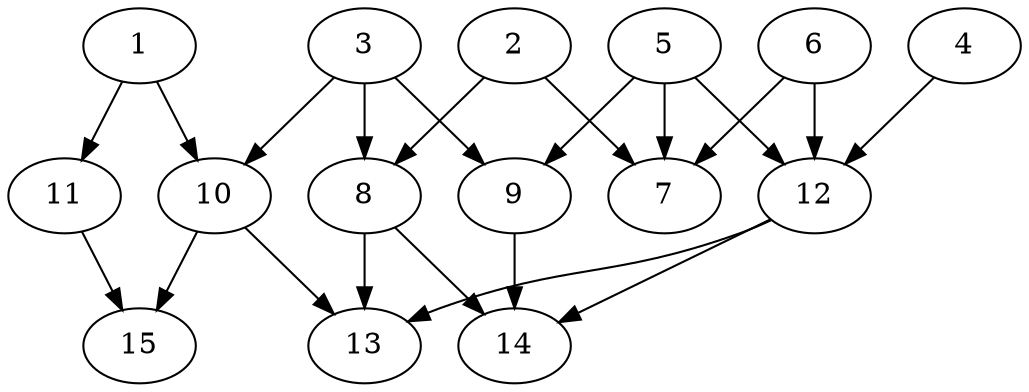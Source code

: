 // DAG automatically generated by daggen at Thu Oct  3 13:59:27 2019
// ./daggen --dot -n 15 --ccr 0.5 --fat 0.7 --regular 0.9 --density 0.5 --mindata 5242880 --maxdata 52428800 
digraph G {
  1 [size="20158464", alpha="0.13", expect_size="10079232"] 
  1 -> 10 [size ="10079232"]
  1 -> 11 [size ="10079232"]
  2 [size="50728960", alpha="0.02", expect_size="25364480"] 
  2 -> 7 [size ="25364480"]
  2 -> 8 [size ="25364480"]
  3 [size="99803136", alpha="0.01", expect_size="49901568"] 
  3 -> 8 [size ="49901568"]
  3 -> 9 [size ="49901568"]
  3 -> 10 [size ="49901568"]
  4 [size="59064320", alpha="0.15", expect_size="29532160"] 
  4 -> 12 [size ="29532160"]
  5 [size="85733376", alpha="0.18", expect_size="42866688"] 
  5 -> 7 [size ="42866688"]
  5 -> 9 [size ="42866688"]
  5 -> 12 [size ="42866688"]
  6 [size="99911680", alpha="0.19", expect_size="49955840"] 
  6 -> 7 [size ="49955840"]
  6 -> 12 [size ="49955840"]
  7 [size="13922304", alpha="0.07", expect_size="6961152"] 
  8 [size="104738816", alpha="0.10", expect_size="52369408"] 
  8 -> 13 [size ="52369408"]
  8 -> 14 [size ="52369408"]
  9 [size="90644480", alpha="0.03", expect_size="45322240"] 
  9 -> 14 [size ="45322240"]
  10 [size="70848512", alpha="0.14", expect_size="35424256"] 
  10 -> 13 [size ="35424256"]
  10 -> 15 [size ="35424256"]
  11 [size="49582080", alpha="0.17", expect_size="24791040"] 
  11 -> 15 [size ="24791040"]
  12 [size="17086464", alpha="0.04", expect_size="8543232"] 
  12 -> 13 [size ="8543232"]
  12 -> 14 [size ="8543232"]
  13 [size="25188352", alpha="0.04", expect_size="12594176"] 
  14 [size="31651840", alpha="0.05", expect_size="15825920"] 
  15 [size="102707200", alpha="0.12", expect_size="51353600"] 
}
